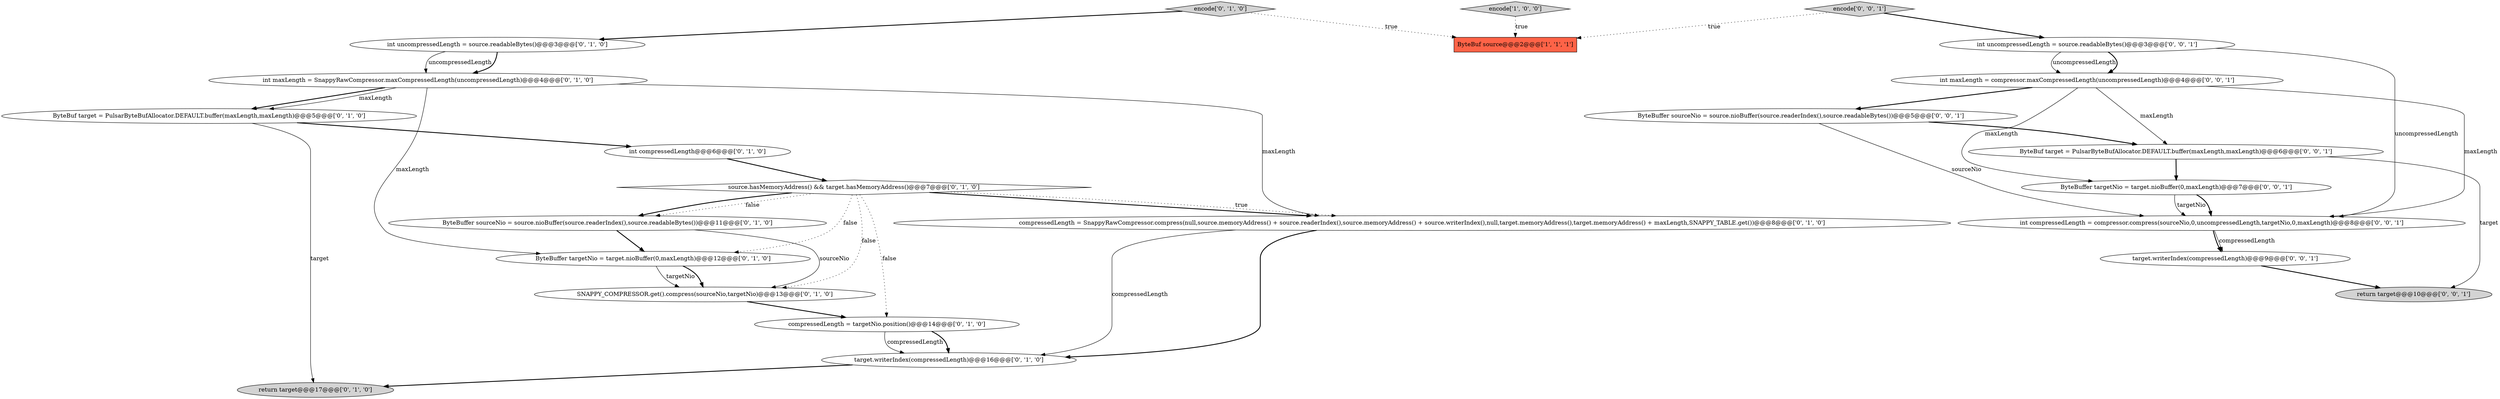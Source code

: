 digraph {
5 [style = filled, label = "int compressedLength@@@6@@@['0', '1', '0']", fillcolor = white, shape = ellipse image = "AAA1AAABBB2BBB"];
13 [style = filled, label = "ByteBuf target = PulsarByteBufAllocator.DEFAULT.buffer(maxLength,maxLength)@@@5@@@['0', '1', '0']", fillcolor = white, shape = ellipse image = "AAA1AAABBB2BBB"];
8 [style = filled, label = "ByteBuffer targetNio = target.nioBuffer(0,maxLength)@@@12@@@['0', '1', '0']", fillcolor = white, shape = ellipse image = "AAA0AAABBB2BBB"];
15 [style = filled, label = "ByteBuffer sourceNio = source.nioBuffer(source.readerIndex(),source.readableBytes())@@@5@@@['0', '0', '1']", fillcolor = white, shape = ellipse image = "AAA0AAABBB3BBB"];
12 [style = filled, label = "int maxLength = SnappyRawCompressor.maxCompressedLength(uncompressedLength)@@@4@@@['0', '1', '0']", fillcolor = white, shape = ellipse image = "AAA1AAABBB2BBB"];
3 [style = filled, label = "int uncompressedLength = source.readableBytes()@@@3@@@['0', '1', '0']", fillcolor = white, shape = ellipse image = "AAA0AAABBB2BBB"];
1 [style = filled, label = "encode['1', '0', '0']", fillcolor = lightgray, shape = diamond image = "AAA0AAABBB1BBB"];
2 [style = filled, label = "encode['0', '1', '0']", fillcolor = lightgray, shape = diamond image = "AAA0AAABBB2BBB"];
11 [style = filled, label = "return target@@@17@@@['0', '1', '0']", fillcolor = lightgray, shape = ellipse image = "AAA0AAABBB2BBB"];
18 [style = filled, label = "return target@@@10@@@['0', '0', '1']", fillcolor = lightgray, shape = ellipse image = "AAA0AAABBB3BBB"];
10 [style = filled, label = "SNAPPY_COMPRESSOR.get().compress(sourceNio,targetNio)@@@13@@@['0', '1', '0']", fillcolor = white, shape = ellipse image = "AAA1AAABBB2BBB"];
9 [style = filled, label = "target.writerIndex(compressedLength)@@@16@@@['0', '1', '0']", fillcolor = white, shape = ellipse image = "AAA0AAABBB2BBB"];
17 [style = filled, label = "ByteBuffer targetNio = target.nioBuffer(0,maxLength)@@@7@@@['0', '0', '1']", fillcolor = white, shape = ellipse image = "AAA0AAABBB3BBB"];
4 [style = filled, label = "compressedLength = targetNio.position()@@@14@@@['0', '1', '0']", fillcolor = white, shape = ellipse image = "AAA1AAABBB2BBB"];
22 [style = filled, label = "int uncompressedLength = source.readableBytes()@@@3@@@['0', '0', '1']", fillcolor = white, shape = ellipse image = "AAA0AAABBB3BBB"];
16 [style = filled, label = "int compressedLength = compressor.compress(sourceNio,0,uncompressedLength,targetNio,0,maxLength)@@@8@@@['0', '0', '1']", fillcolor = white, shape = ellipse image = "AAA0AAABBB3BBB"];
19 [style = filled, label = "target.writerIndex(compressedLength)@@@9@@@['0', '0', '1']", fillcolor = white, shape = ellipse image = "AAA0AAABBB3BBB"];
23 [style = filled, label = "int maxLength = compressor.maxCompressedLength(uncompressedLength)@@@4@@@['0', '0', '1']", fillcolor = white, shape = ellipse image = "AAA0AAABBB3BBB"];
6 [style = filled, label = "ByteBuffer sourceNio = source.nioBuffer(source.readerIndex(),source.readableBytes())@@@11@@@['0', '1', '0']", fillcolor = white, shape = ellipse image = "AAA0AAABBB2BBB"];
14 [style = filled, label = "source.hasMemoryAddress() && target.hasMemoryAddress()@@@7@@@['0', '1', '0']", fillcolor = white, shape = diamond image = "AAA1AAABBB2BBB"];
21 [style = filled, label = "ByteBuf target = PulsarByteBufAllocator.DEFAULT.buffer(maxLength,maxLength)@@@6@@@['0', '0', '1']", fillcolor = white, shape = ellipse image = "AAA0AAABBB3BBB"];
20 [style = filled, label = "encode['0', '0', '1']", fillcolor = lightgray, shape = diamond image = "AAA0AAABBB3BBB"];
0 [style = filled, label = "ByteBuf source@@@2@@@['1', '1', '1']", fillcolor = tomato, shape = box image = "AAA0AAABBB1BBB"];
7 [style = filled, label = "compressedLength = SnappyRawCompressor.compress(null,source.memoryAddress() + source.readerIndex(),source.memoryAddress() + source.writerIndex(),null,target.memoryAddress(),target.memoryAddress() + maxLength,SNAPPY_TABLE.get())@@@8@@@['0', '1', '0']", fillcolor = white, shape = ellipse image = "AAA1AAABBB2BBB"];
5->14 [style = bold, label=""];
14->7 [style = bold, label=""];
6->10 [style = solid, label="sourceNio"];
8->10 [style = solid, label="targetNio"];
23->15 [style = bold, label=""];
9->11 [style = bold, label=""];
14->4 [style = dotted, label="false"];
3->12 [style = solid, label="uncompressedLength"];
7->9 [style = solid, label="compressedLength"];
1->0 [style = dotted, label="true"];
7->9 [style = bold, label=""];
23->16 [style = solid, label="maxLength"];
16->19 [style = bold, label=""];
23->21 [style = solid, label="maxLength"];
16->19 [style = solid, label="compressedLength"];
21->17 [style = bold, label=""];
20->22 [style = bold, label=""];
22->23 [style = solid, label="uncompressedLength"];
15->21 [style = bold, label=""];
14->7 [style = dotted, label="true"];
22->16 [style = solid, label="uncompressedLength"];
6->8 [style = bold, label=""];
20->0 [style = dotted, label="true"];
15->16 [style = solid, label="sourceNio"];
21->18 [style = solid, label="target"];
13->11 [style = solid, label="target"];
12->13 [style = bold, label=""];
2->3 [style = bold, label=""];
12->7 [style = solid, label="maxLength"];
17->16 [style = solid, label="targetNio"];
4->9 [style = solid, label="compressedLength"];
23->17 [style = solid, label="maxLength"];
3->12 [style = bold, label=""];
10->4 [style = bold, label=""];
4->9 [style = bold, label=""];
12->8 [style = solid, label="maxLength"];
14->8 [style = dotted, label="false"];
14->6 [style = bold, label=""];
2->0 [style = dotted, label="true"];
22->23 [style = bold, label=""];
17->16 [style = bold, label=""];
19->18 [style = bold, label=""];
14->6 [style = dotted, label="false"];
8->10 [style = bold, label=""];
13->5 [style = bold, label=""];
12->13 [style = solid, label="maxLength"];
14->10 [style = dotted, label="false"];
}
